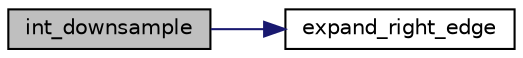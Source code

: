 digraph "int_downsample"
{
 // LATEX_PDF_SIZE
  bgcolor="transparent";
  edge [fontname="Helvetica",fontsize="10",labelfontname="Helvetica",labelfontsize="10"];
  node [fontname="Helvetica",fontsize="10",shape=record];
  rankdir="LR";
  Node42 [label="int_downsample",height=0.2,width=0.4,color="black", fillcolor="grey75", style="filled", fontcolor="black",tooltip=" "];
  Node42 -> Node43 [color="midnightblue",fontsize="10",style="solid",fontname="Helvetica"];
  Node43 [label="expand_right_edge",height=0.2,width=0.4,color="black",URL="$jcsample_8c.html#a760ac73e66df2ca443f7995d4c8d0779",tooltip=" "];
}
